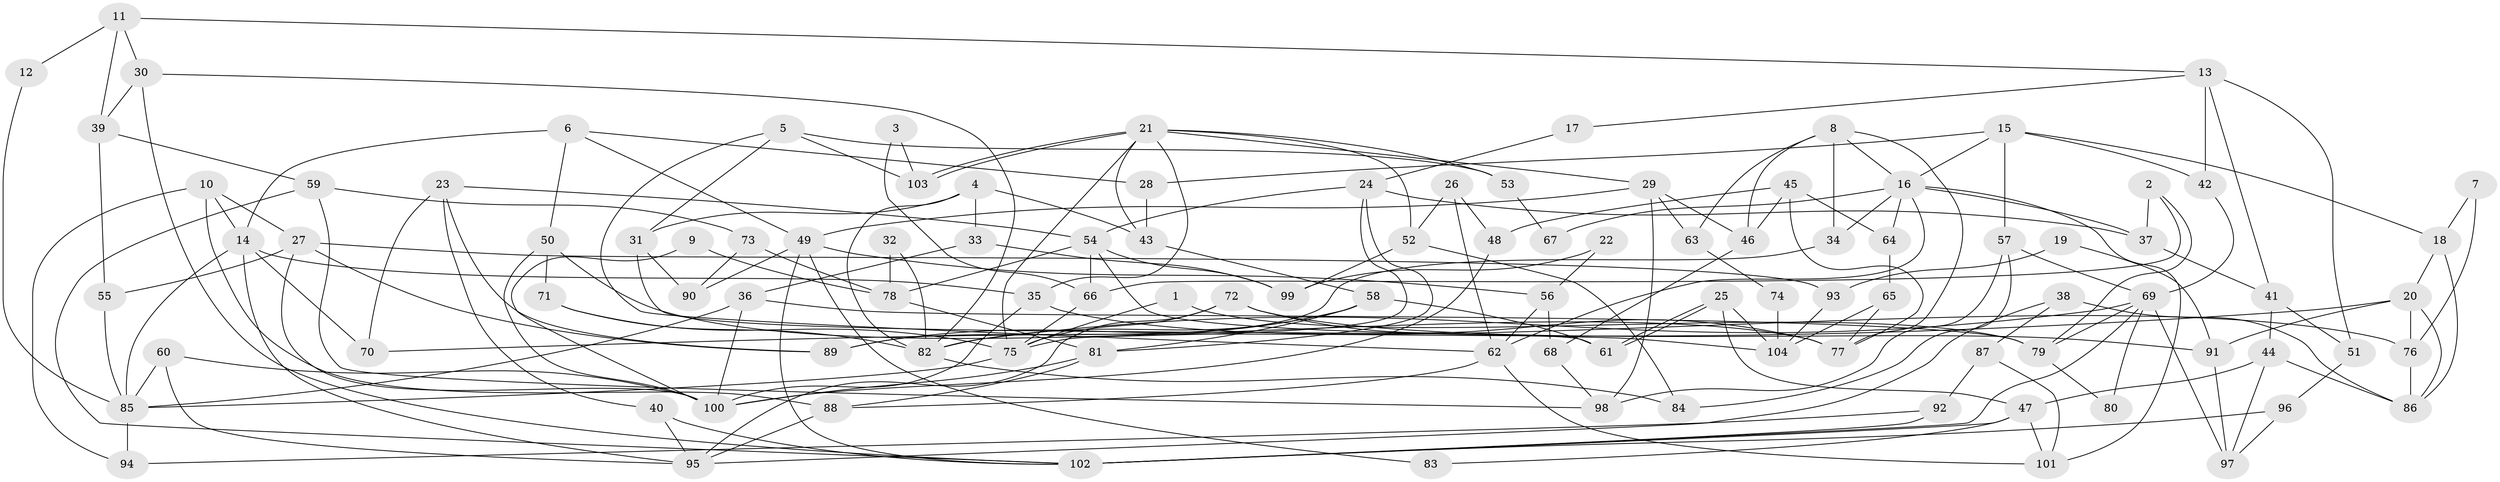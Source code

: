 // coarse degree distribution, {2: 0.10144927536231885, 5: 0.14492753623188406, 4: 0.2463768115942029, 8: 0.057971014492753624, 3: 0.2028985507246377, 6: 0.043478260869565216, 7: 0.15942028985507245, 10: 0.028985507246376812, 9: 0.014492753623188406}
// Generated by graph-tools (version 1.1) at 2025/52/02/27/25 19:52:03]
// undirected, 104 vertices, 208 edges
graph export_dot {
graph [start="1"]
  node [color=gray90,style=filled];
  1;
  2;
  3;
  4;
  5;
  6;
  7;
  8;
  9;
  10;
  11;
  12;
  13;
  14;
  15;
  16;
  17;
  18;
  19;
  20;
  21;
  22;
  23;
  24;
  25;
  26;
  27;
  28;
  29;
  30;
  31;
  32;
  33;
  34;
  35;
  36;
  37;
  38;
  39;
  40;
  41;
  42;
  43;
  44;
  45;
  46;
  47;
  48;
  49;
  50;
  51;
  52;
  53;
  54;
  55;
  56;
  57;
  58;
  59;
  60;
  61;
  62;
  63;
  64;
  65;
  66;
  67;
  68;
  69;
  70;
  71;
  72;
  73;
  74;
  75;
  76;
  77;
  78;
  79;
  80;
  81;
  82;
  83;
  84;
  85;
  86;
  87;
  88;
  89;
  90;
  91;
  92;
  93;
  94;
  95;
  96;
  97;
  98;
  99;
  100;
  101;
  102;
  103;
  104;
  1 -- 79;
  1 -- 75;
  2 -- 66;
  2 -- 37;
  2 -- 79;
  3 -- 66;
  3 -- 103;
  4 -- 43;
  4 -- 33;
  4 -- 31;
  4 -- 82;
  5 -- 62;
  5 -- 31;
  5 -- 53;
  5 -- 103;
  6 -- 28;
  6 -- 50;
  6 -- 14;
  6 -- 49;
  7 -- 76;
  7 -- 18;
  8 -- 46;
  8 -- 34;
  8 -- 16;
  8 -- 63;
  8 -- 77;
  9 -- 78;
  9 -- 100;
  10 -- 88;
  10 -- 14;
  10 -- 27;
  10 -- 94;
  11 -- 30;
  11 -- 39;
  11 -- 12;
  11 -- 13;
  12 -- 85;
  13 -- 42;
  13 -- 17;
  13 -- 41;
  13 -- 51;
  14 -- 35;
  14 -- 70;
  14 -- 85;
  14 -- 95;
  15 -- 16;
  15 -- 57;
  15 -- 18;
  15 -- 28;
  15 -- 42;
  16 -- 101;
  16 -- 34;
  16 -- 37;
  16 -- 62;
  16 -- 64;
  16 -- 67;
  17 -- 24;
  18 -- 20;
  18 -- 86;
  19 -- 91;
  19 -- 93;
  20 -- 70;
  20 -- 91;
  20 -- 76;
  20 -- 86;
  21 -- 103;
  21 -- 103;
  21 -- 35;
  21 -- 29;
  21 -- 43;
  21 -- 52;
  21 -- 53;
  21 -- 75;
  22 -- 56;
  22 -- 99;
  23 -- 54;
  23 -- 40;
  23 -- 70;
  23 -- 89;
  24 -- 75;
  24 -- 37;
  24 -- 54;
  24 -- 81;
  25 -- 61;
  25 -- 61;
  25 -- 47;
  25 -- 104;
  26 -- 52;
  26 -- 62;
  26 -- 48;
  27 -- 100;
  27 -- 55;
  27 -- 89;
  27 -- 93;
  28 -- 43;
  29 -- 49;
  29 -- 46;
  29 -- 63;
  29 -- 98;
  30 -- 102;
  30 -- 82;
  30 -- 39;
  31 -- 61;
  31 -- 90;
  32 -- 78;
  32 -- 82;
  33 -- 99;
  33 -- 36;
  34 -- 89;
  35 -- 100;
  35 -- 76;
  36 -- 100;
  36 -- 85;
  36 -- 79;
  37 -- 41;
  38 -- 87;
  38 -- 86;
  38 -- 95;
  39 -- 55;
  39 -- 59;
  40 -- 102;
  40 -- 95;
  41 -- 51;
  41 -- 44;
  42 -- 69;
  43 -- 58;
  44 -- 86;
  44 -- 47;
  44 -- 97;
  45 -- 64;
  45 -- 77;
  45 -- 46;
  45 -- 48;
  46 -- 68;
  47 -- 102;
  47 -- 83;
  47 -- 101;
  48 -- 100;
  49 -- 102;
  49 -- 56;
  49 -- 83;
  49 -- 90;
  50 -- 100;
  50 -- 77;
  50 -- 71;
  51 -- 96;
  52 -- 84;
  52 -- 99;
  53 -- 67;
  54 -- 78;
  54 -- 66;
  54 -- 99;
  54 -- 104;
  55 -- 85;
  56 -- 62;
  56 -- 68;
  57 -- 98;
  57 -- 69;
  57 -- 84;
  58 -- 81;
  58 -- 89;
  58 -- 61;
  58 -- 82;
  59 -- 98;
  59 -- 73;
  59 -- 102;
  60 -- 95;
  60 -- 85;
  60 -- 100;
  62 -- 88;
  62 -- 101;
  63 -- 74;
  64 -- 65;
  65 -- 104;
  65 -- 77;
  66 -- 75;
  68 -- 98;
  69 -- 82;
  69 -- 79;
  69 -- 80;
  69 -- 97;
  69 -- 102;
  71 -- 82;
  71 -- 75;
  72 -- 75;
  72 -- 95;
  72 -- 77;
  72 -- 91;
  73 -- 90;
  73 -- 78;
  74 -- 104;
  75 -- 85;
  76 -- 86;
  78 -- 81;
  79 -- 80;
  81 -- 100;
  81 -- 88;
  82 -- 84;
  85 -- 94;
  87 -- 92;
  87 -- 101;
  88 -- 95;
  91 -- 97;
  92 -- 102;
  92 -- 94;
  93 -- 104;
  96 -- 102;
  96 -- 97;
}
